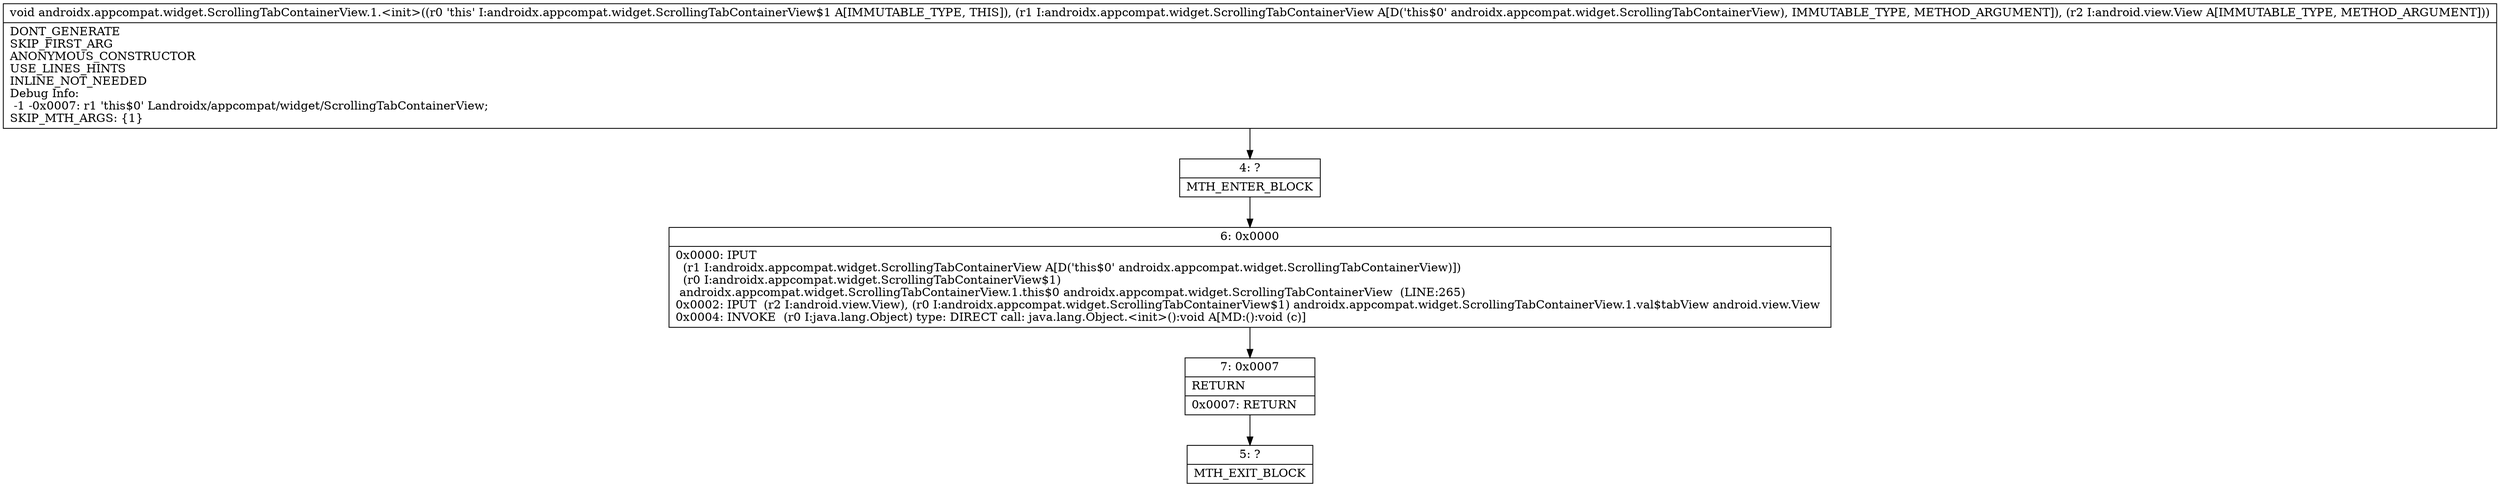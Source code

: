 digraph "CFG forandroidx.appcompat.widget.ScrollingTabContainerView.1.\<init\>(Landroidx\/appcompat\/widget\/ScrollingTabContainerView;Landroid\/view\/View;)V" {
Node_4 [shape=record,label="{4\:\ ?|MTH_ENTER_BLOCK\l}"];
Node_6 [shape=record,label="{6\:\ 0x0000|0x0000: IPUT  \l  (r1 I:androidx.appcompat.widget.ScrollingTabContainerView A[D('this$0' androidx.appcompat.widget.ScrollingTabContainerView)])\l  (r0 I:androidx.appcompat.widget.ScrollingTabContainerView$1)\l androidx.appcompat.widget.ScrollingTabContainerView.1.this$0 androidx.appcompat.widget.ScrollingTabContainerView  (LINE:265)\l0x0002: IPUT  (r2 I:android.view.View), (r0 I:androidx.appcompat.widget.ScrollingTabContainerView$1) androidx.appcompat.widget.ScrollingTabContainerView.1.val$tabView android.view.View \l0x0004: INVOKE  (r0 I:java.lang.Object) type: DIRECT call: java.lang.Object.\<init\>():void A[MD:():void (c)]\l}"];
Node_7 [shape=record,label="{7\:\ 0x0007|RETURN\l|0x0007: RETURN   \l}"];
Node_5 [shape=record,label="{5\:\ ?|MTH_EXIT_BLOCK\l}"];
MethodNode[shape=record,label="{void androidx.appcompat.widget.ScrollingTabContainerView.1.\<init\>((r0 'this' I:androidx.appcompat.widget.ScrollingTabContainerView$1 A[IMMUTABLE_TYPE, THIS]), (r1 I:androidx.appcompat.widget.ScrollingTabContainerView A[D('this$0' androidx.appcompat.widget.ScrollingTabContainerView), IMMUTABLE_TYPE, METHOD_ARGUMENT]), (r2 I:android.view.View A[IMMUTABLE_TYPE, METHOD_ARGUMENT]))  | DONT_GENERATE\lSKIP_FIRST_ARG\lANONYMOUS_CONSTRUCTOR\lUSE_LINES_HINTS\lINLINE_NOT_NEEDED\lDebug Info:\l  \-1 \-0x0007: r1 'this$0' Landroidx\/appcompat\/widget\/ScrollingTabContainerView;\lSKIP_MTH_ARGS: \{1\}\l}"];
MethodNode -> Node_4;Node_4 -> Node_6;
Node_6 -> Node_7;
Node_7 -> Node_5;
}

